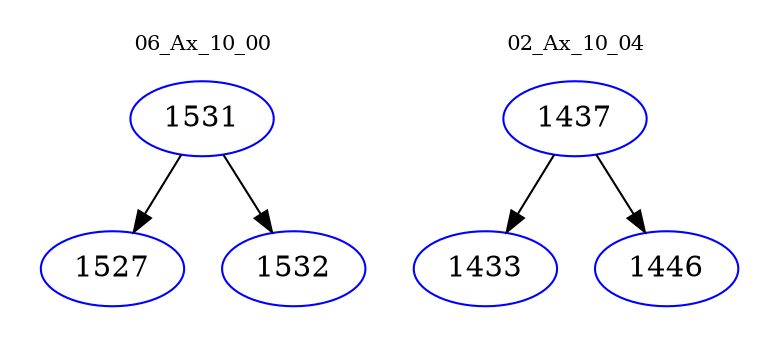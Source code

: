digraph{
subgraph cluster_0 {
color = white
label = "06_Ax_10_00";
fontsize=10;
T0_1531 [label="1531", color="blue"]
T0_1531 -> T0_1527 [color="black"]
T0_1527 [label="1527", color="blue"]
T0_1531 -> T0_1532 [color="black"]
T0_1532 [label="1532", color="blue"]
}
subgraph cluster_1 {
color = white
label = "02_Ax_10_04";
fontsize=10;
T1_1437 [label="1437", color="blue"]
T1_1437 -> T1_1433 [color="black"]
T1_1433 [label="1433", color="blue"]
T1_1437 -> T1_1446 [color="black"]
T1_1446 [label="1446", color="blue"]
}
}
